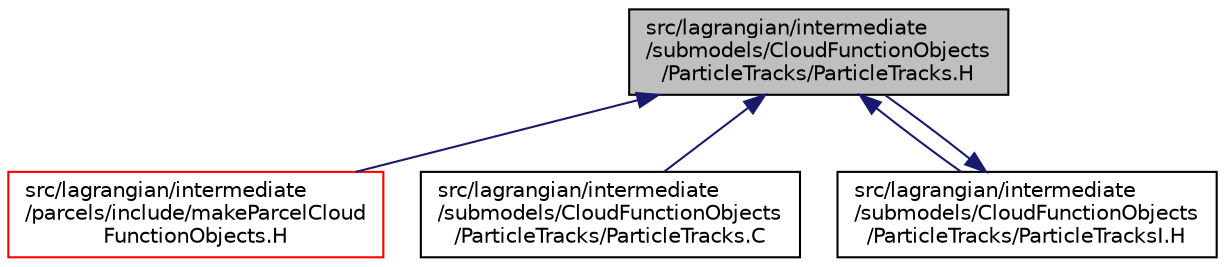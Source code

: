 digraph "src/lagrangian/intermediate/submodels/CloudFunctionObjects/ParticleTracks/ParticleTracks.H"
{
  bgcolor="transparent";
  edge [fontname="Helvetica",fontsize="10",labelfontname="Helvetica",labelfontsize="10"];
  node [fontname="Helvetica",fontsize="10",shape=record];
  Node1 [label="src/lagrangian/intermediate\l/submodels/CloudFunctionObjects\l/ParticleTracks/ParticleTracks.H",height=0.2,width=0.4,color="black", fillcolor="grey75", style="filled", fontcolor="black"];
  Node1 -> Node2 [dir="back",color="midnightblue",fontsize="10",style="solid",fontname="Helvetica"];
  Node2 [label="src/lagrangian/intermediate\l/parcels/include/makeParcelCloud\lFunctionObjects.H",height=0.2,width=0.4,color="red",URL="$a06821.html"];
  Node1 -> Node3 [dir="back",color="midnightblue",fontsize="10",style="solid",fontname="Helvetica"];
  Node3 [label="src/lagrangian/intermediate\l/submodels/CloudFunctionObjects\l/ParticleTracks/ParticleTracks.C",height=0.2,width=0.4,color="black",URL="$a06903.html"];
  Node1 -> Node4 [dir="back",color="midnightblue",fontsize="10",style="solid",fontname="Helvetica"];
  Node4 [label="src/lagrangian/intermediate\l/submodels/CloudFunctionObjects\l/ParticleTracks/ParticleTracksI.H",height=0.2,width=0.4,color="black",URL="$a06905.html"];
  Node4 -> Node1 [dir="back",color="midnightblue",fontsize="10",style="solid",fontname="Helvetica"];
}
